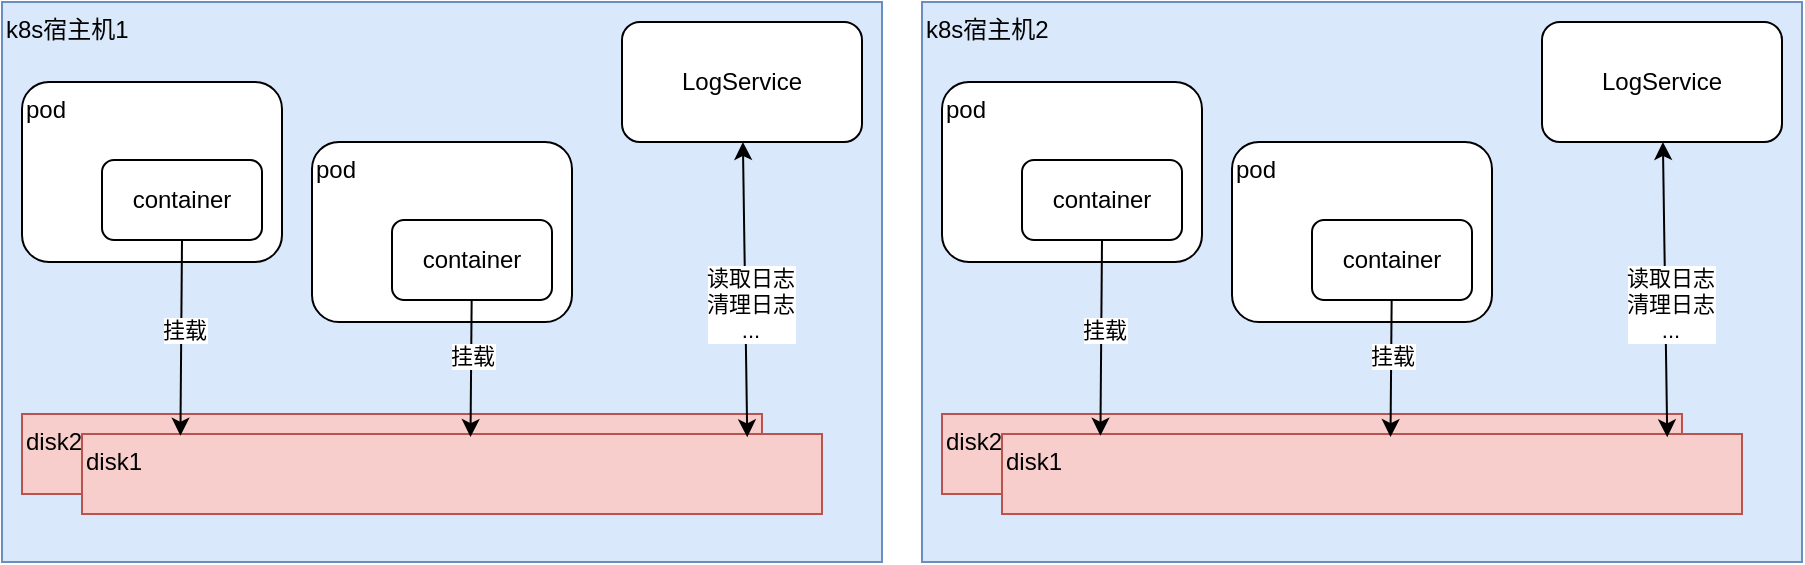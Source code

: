 <mxfile version="15.2.9" type="github">
  <diagram id="1LRT3DBesj0lg8QnRvvJ" name="第 1 页">
    <mxGraphModel dx="1422" dy="762" grid="1" gridSize="10" guides="1" tooltips="1" connect="1" arrows="1" fold="1" page="1" pageScale="1" pageWidth="827" pageHeight="1169" math="0" shadow="0">
      <root>
        <mxCell id="0" />
        <mxCell id="1" parent="0" />
        <mxCell id="KPu6r4FRbTXP471V9_lv-2" value="k8s宿主机1" style="whiteSpace=wrap;html=1;align=left;verticalAlign=top;fillColor=#dae8fc;strokeColor=#6c8ebf;" vertex="1" parent="1">
          <mxGeometry x="220" y="200" width="440" height="280" as="geometry" />
        </mxCell>
        <mxCell id="KPu6r4FRbTXP471V9_lv-13" value="disk2" style="rounded=0;whiteSpace=wrap;html=1;verticalAlign=top;align=left;fillColor=#f8cecc;strokeColor=#b85450;" vertex="1" parent="1">
          <mxGeometry x="230" y="406" width="370" height="40" as="geometry" />
        </mxCell>
        <mxCell id="KPu6r4FRbTXP471V9_lv-14" value="disk1" style="rounded=0;whiteSpace=wrap;html=1;verticalAlign=top;align=left;fillColor=#f8cecc;strokeColor=#b85450;" vertex="1" parent="1">
          <mxGeometry x="260" y="416" width="370" height="40" as="geometry" />
        </mxCell>
        <mxCell id="KPu6r4FRbTXP471V9_lv-17" value="pod" style="rounded=1;whiteSpace=wrap;html=1;align=left;verticalAlign=top;" vertex="1" parent="1">
          <mxGeometry x="230" y="240" width="130" height="90" as="geometry" />
        </mxCell>
        <mxCell id="KPu6r4FRbTXP471V9_lv-26" style="rounded=0;orthogonalLoop=1;jettySize=auto;html=1;exitX=0.5;exitY=1;exitDx=0;exitDy=0;entryX=0.133;entryY=0.022;entryDx=0;entryDy=0;entryPerimeter=0;" edge="1" parent="1" source="KPu6r4FRbTXP471V9_lv-25" target="KPu6r4FRbTXP471V9_lv-14">
          <mxGeometry relative="1" as="geometry" />
        </mxCell>
        <mxCell id="KPu6r4FRbTXP471V9_lv-30" value="挂载" style="edgeLabel;html=1;align=center;verticalAlign=middle;resizable=0;points=[];" vertex="1" connectable="0" parent="KPu6r4FRbTXP471V9_lv-26">
          <mxGeometry x="-0.086" y="1" relative="1" as="geometry">
            <mxPoint as="offset" />
          </mxGeometry>
        </mxCell>
        <mxCell id="KPu6r4FRbTXP471V9_lv-25" value="container" style="rounded=1;whiteSpace=wrap;html=1;align=center;verticalAlign=middle;" vertex="1" parent="1">
          <mxGeometry x="270" y="279" width="80" height="40" as="geometry" />
        </mxCell>
        <mxCell id="KPu6r4FRbTXP471V9_lv-27" value="pod" style="rounded=1;whiteSpace=wrap;html=1;align=left;verticalAlign=top;" vertex="1" parent="1">
          <mxGeometry x="375" y="270" width="130" height="90" as="geometry" />
        </mxCell>
        <mxCell id="KPu6r4FRbTXP471V9_lv-29" style="rounded=0;orthogonalLoop=1;jettySize=auto;html=1;entryX=0.525;entryY=0.039;entryDx=0;entryDy=0;entryPerimeter=0;" edge="1" parent="1" source="KPu6r4FRbTXP471V9_lv-28" target="KPu6r4FRbTXP471V9_lv-14">
          <mxGeometry relative="1" as="geometry" />
        </mxCell>
        <mxCell id="KPu6r4FRbTXP471V9_lv-31" value="挂载" style="edgeLabel;html=1;align=center;verticalAlign=middle;resizable=0;points=[];" vertex="1" connectable="0" parent="KPu6r4FRbTXP471V9_lv-29">
          <mxGeometry x="-0.178" relative="1" as="geometry">
            <mxPoint as="offset" />
          </mxGeometry>
        </mxCell>
        <mxCell id="KPu6r4FRbTXP471V9_lv-28" value="container" style="rounded=1;whiteSpace=wrap;html=1;align=center;verticalAlign=middle;" vertex="1" parent="1">
          <mxGeometry x="415" y="309" width="80" height="40" as="geometry" />
        </mxCell>
        <mxCell id="KPu6r4FRbTXP471V9_lv-33" style="edgeStyle=none;rounded=0;orthogonalLoop=1;jettySize=auto;html=1;entryX=0.899;entryY=0.042;entryDx=0;entryDy=0;entryPerimeter=0;startArrow=classic;startFill=1;endArrow=classic;endFill=1;" edge="1" parent="1" source="KPu6r4FRbTXP471V9_lv-32" target="KPu6r4FRbTXP471V9_lv-14">
          <mxGeometry relative="1" as="geometry" />
        </mxCell>
        <mxCell id="KPu6r4FRbTXP471V9_lv-34" value="读取日志&lt;br&gt;清理日志&lt;br&gt;..." style="edgeLabel;html=1;align=center;verticalAlign=middle;resizable=0;points=[];" vertex="1" connectable="0" parent="KPu6r4FRbTXP471V9_lv-33">
          <mxGeometry x="0.087" y="2" relative="1" as="geometry">
            <mxPoint as="offset" />
          </mxGeometry>
        </mxCell>
        <mxCell id="KPu6r4FRbTXP471V9_lv-32" value="LogService" style="rounded=1;whiteSpace=wrap;html=1;align=center;verticalAlign=middle;" vertex="1" parent="1">
          <mxGeometry x="530" y="210" width="120" height="60" as="geometry" />
        </mxCell>
        <mxCell id="KPu6r4FRbTXP471V9_lv-35" value="k8s宿主机2" style="whiteSpace=wrap;html=1;align=left;verticalAlign=top;fillColor=#dae8fc;strokeColor=#6c8ebf;" vertex="1" parent="1">
          <mxGeometry x="680" y="200" width="440" height="280" as="geometry" />
        </mxCell>
        <mxCell id="KPu6r4FRbTXP471V9_lv-36" value="disk2" style="rounded=0;whiteSpace=wrap;html=1;verticalAlign=top;align=left;fillColor=#f8cecc;strokeColor=#b85450;" vertex="1" parent="1">
          <mxGeometry x="690" y="406" width="370" height="40" as="geometry" />
        </mxCell>
        <mxCell id="KPu6r4FRbTXP471V9_lv-37" value="disk1" style="rounded=0;whiteSpace=wrap;html=1;verticalAlign=top;align=left;fillColor=#f8cecc;strokeColor=#b85450;" vertex="1" parent="1">
          <mxGeometry x="720" y="416" width="370" height="40" as="geometry" />
        </mxCell>
        <mxCell id="KPu6r4FRbTXP471V9_lv-38" value="pod" style="rounded=1;whiteSpace=wrap;html=1;align=left;verticalAlign=top;" vertex="1" parent="1">
          <mxGeometry x="690" y="240" width="130" height="90" as="geometry" />
        </mxCell>
        <mxCell id="KPu6r4FRbTXP471V9_lv-39" style="rounded=0;orthogonalLoop=1;jettySize=auto;html=1;exitX=0.5;exitY=1;exitDx=0;exitDy=0;entryX=0.133;entryY=0.022;entryDx=0;entryDy=0;entryPerimeter=0;" edge="1" parent="1" source="KPu6r4FRbTXP471V9_lv-41" target="KPu6r4FRbTXP471V9_lv-37">
          <mxGeometry relative="1" as="geometry" />
        </mxCell>
        <mxCell id="KPu6r4FRbTXP471V9_lv-40" value="挂载" style="edgeLabel;html=1;align=center;verticalAlign=middle;resizable=0;points=[];" vertex="1" connectable="0" parent="KPu6r4FRbTXP471V9_lv-39">
          <mxGeometry x="-0.086" y="1" relative="1" as="geometry">
            <mxPoint as="offset" />
          </mxGeometry>
        </mxCell>
        <mxCell id="KPu6r4FRbTXP471V9_lv-41" value="container" style="rounded=1;whiteSpace=wrap;html=1;align=center;verticalAlign=middle;" vertex="1" parent="1">
          <mxGeometry x="730" y="279" width="80" height="40" as="geometry" />
        </mxCell>
        <mxCell id="KPu6r4FRbTXP471V9_lv-42" value="pod" style="rounded=1;whiteSpace=wrap;html=1;align=left;verticalAlign=top;" vertex="1" parent="1">
          <mxGeometry x="835" y="270" width="130" height="90" as="geometry" />
        </mxCell>
        <mxCell id="KPu6r4FRbTXP471V9_lv-43" style="rounded=0;orthogonalLoop=1;jettySize=auto;html=1;entryX=0.525;entryY=0.039;entryDx=0;entryDy=0;entryPerimeter=0;" edge="1" parent="1" source="KPu6r4FRbTXP471V9_lv-45" target="KPu6r4FRbTXP471V9_lv-37">
          <mxGeometry relative="1" as="geometry" />
        </mxCell>
        <mxCell id="KPu6r4FRbTXP471V9_lv-44" value="挂载" style="edgeLabel;html=1;align=center;verticalAlign=middle;resizable=0;points=[];" vertex="1" connectable="0" parent="KPu6r4FRbTXP471V9_lv-43">
          <mxGeometry x="-0.178" relative="1" as="geometry">
            <mxPoint as="offset" />
          </mxGeometry>
        </mxCell>
        <mxCell id="KPu6r4FRbTXP471V9_lv-45" value="container" style="rounded=1;whiteSpace=wrap;html=1;align=center;verticalAlign=middle;" vertex="1" parent="1">
          <mxGeometry x="875" y="309" width="80" height="40" as="geometry" />
        </mxCell>
        <mxCell id="KPu6r4FRbTXP471V9_lv-46" style="edgeStyle=none;rounded=0;orthogonalLoop=1;jettySize=auto;html=1;entryX=0.899;entryY=0.042;entryDx=0;entryDy=0;entryPerimeter=0;startArrow=classic;startFill=1;endArrow=classic;endFill=1;" edge="1" parent="1" source="KPu6r4FRbTXP471V9_lv-48" target="KPu6r4FRbTXP471V9_lv-37">
          <mxGeometry relative="1" as="geometry" />
        </mxCell>
        <mxCell id="KPu6r4FRbTXP471V9_lv-47" value="读取日志&lt;br&gt;清理日志&lt;br&gt;..." style="edgeLabel;html=1;align=center;verticalAlign=middle;resizable=0;points=[];" vertex="1" connectable="0" parent="KPu6r4FRbTXP471V9_lv-46">
          <mxGeometry x="0.087" y="2" relative="1" as="geometry">
            <mxPoint as="offset" />
          </mxGeometry>
        </mxCell>
        <mxCell id="KPu6r4FRbTXP471V9_lv-48" value="LogService" style="rounded=1;whiteSpace=wrap;html=1;align=center;verticalAlign=middle;" vertex="1" parent="1">
          <mxGeometry x="990" y="210" width="120" height="60" as="geometry" />
        </mxCell>
      </root>
    </mxGraphModel>
  </diagram>
</mxfile>
